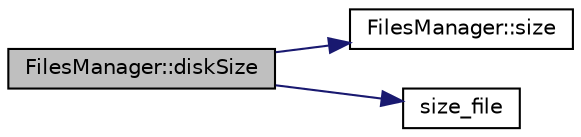 digraph "FilesManager::diskSize"
{
 // LATEX_PDF_SIZE
  edge [fontname="Helvetica",fontsize="10",labelfontname="Helvetica",labelfontsize="10"];
  node [fontname="Helvetica",fontsize="10",shape=record];
  rankdir="LR";
  Node1 [label="FilesManager::diskSize",height=0.2,width=0.4,color="black", fillcolor="grey75", style="filled", fontcolor="black",tooltip=" "];
  Node1 -> Node2 [color="midnightblue",fontsize="10",style="solid",fontname="Helvetica"];
  Node2 [label="FilesManager::size",height=0.2,width=0.4,color="black", fillcolor="white", style="filled",URL="$class_files_manager.html#ac64c81b01eeebd3ea9cde0f7f6da995e",tooltip=" "];
  Node1 -> Node3 [color="midnightblue",fontsize="10",style="solid",fontname="Helvetica"];
  Node3 [label="size_file",height=0.2,width=0.4,color="black", fillcolor="white", style="filled",URL="$files__functions_8hpp.html#a3a01792a9cfbdd1f2b358d878559a917",tooltip=" "];
}
